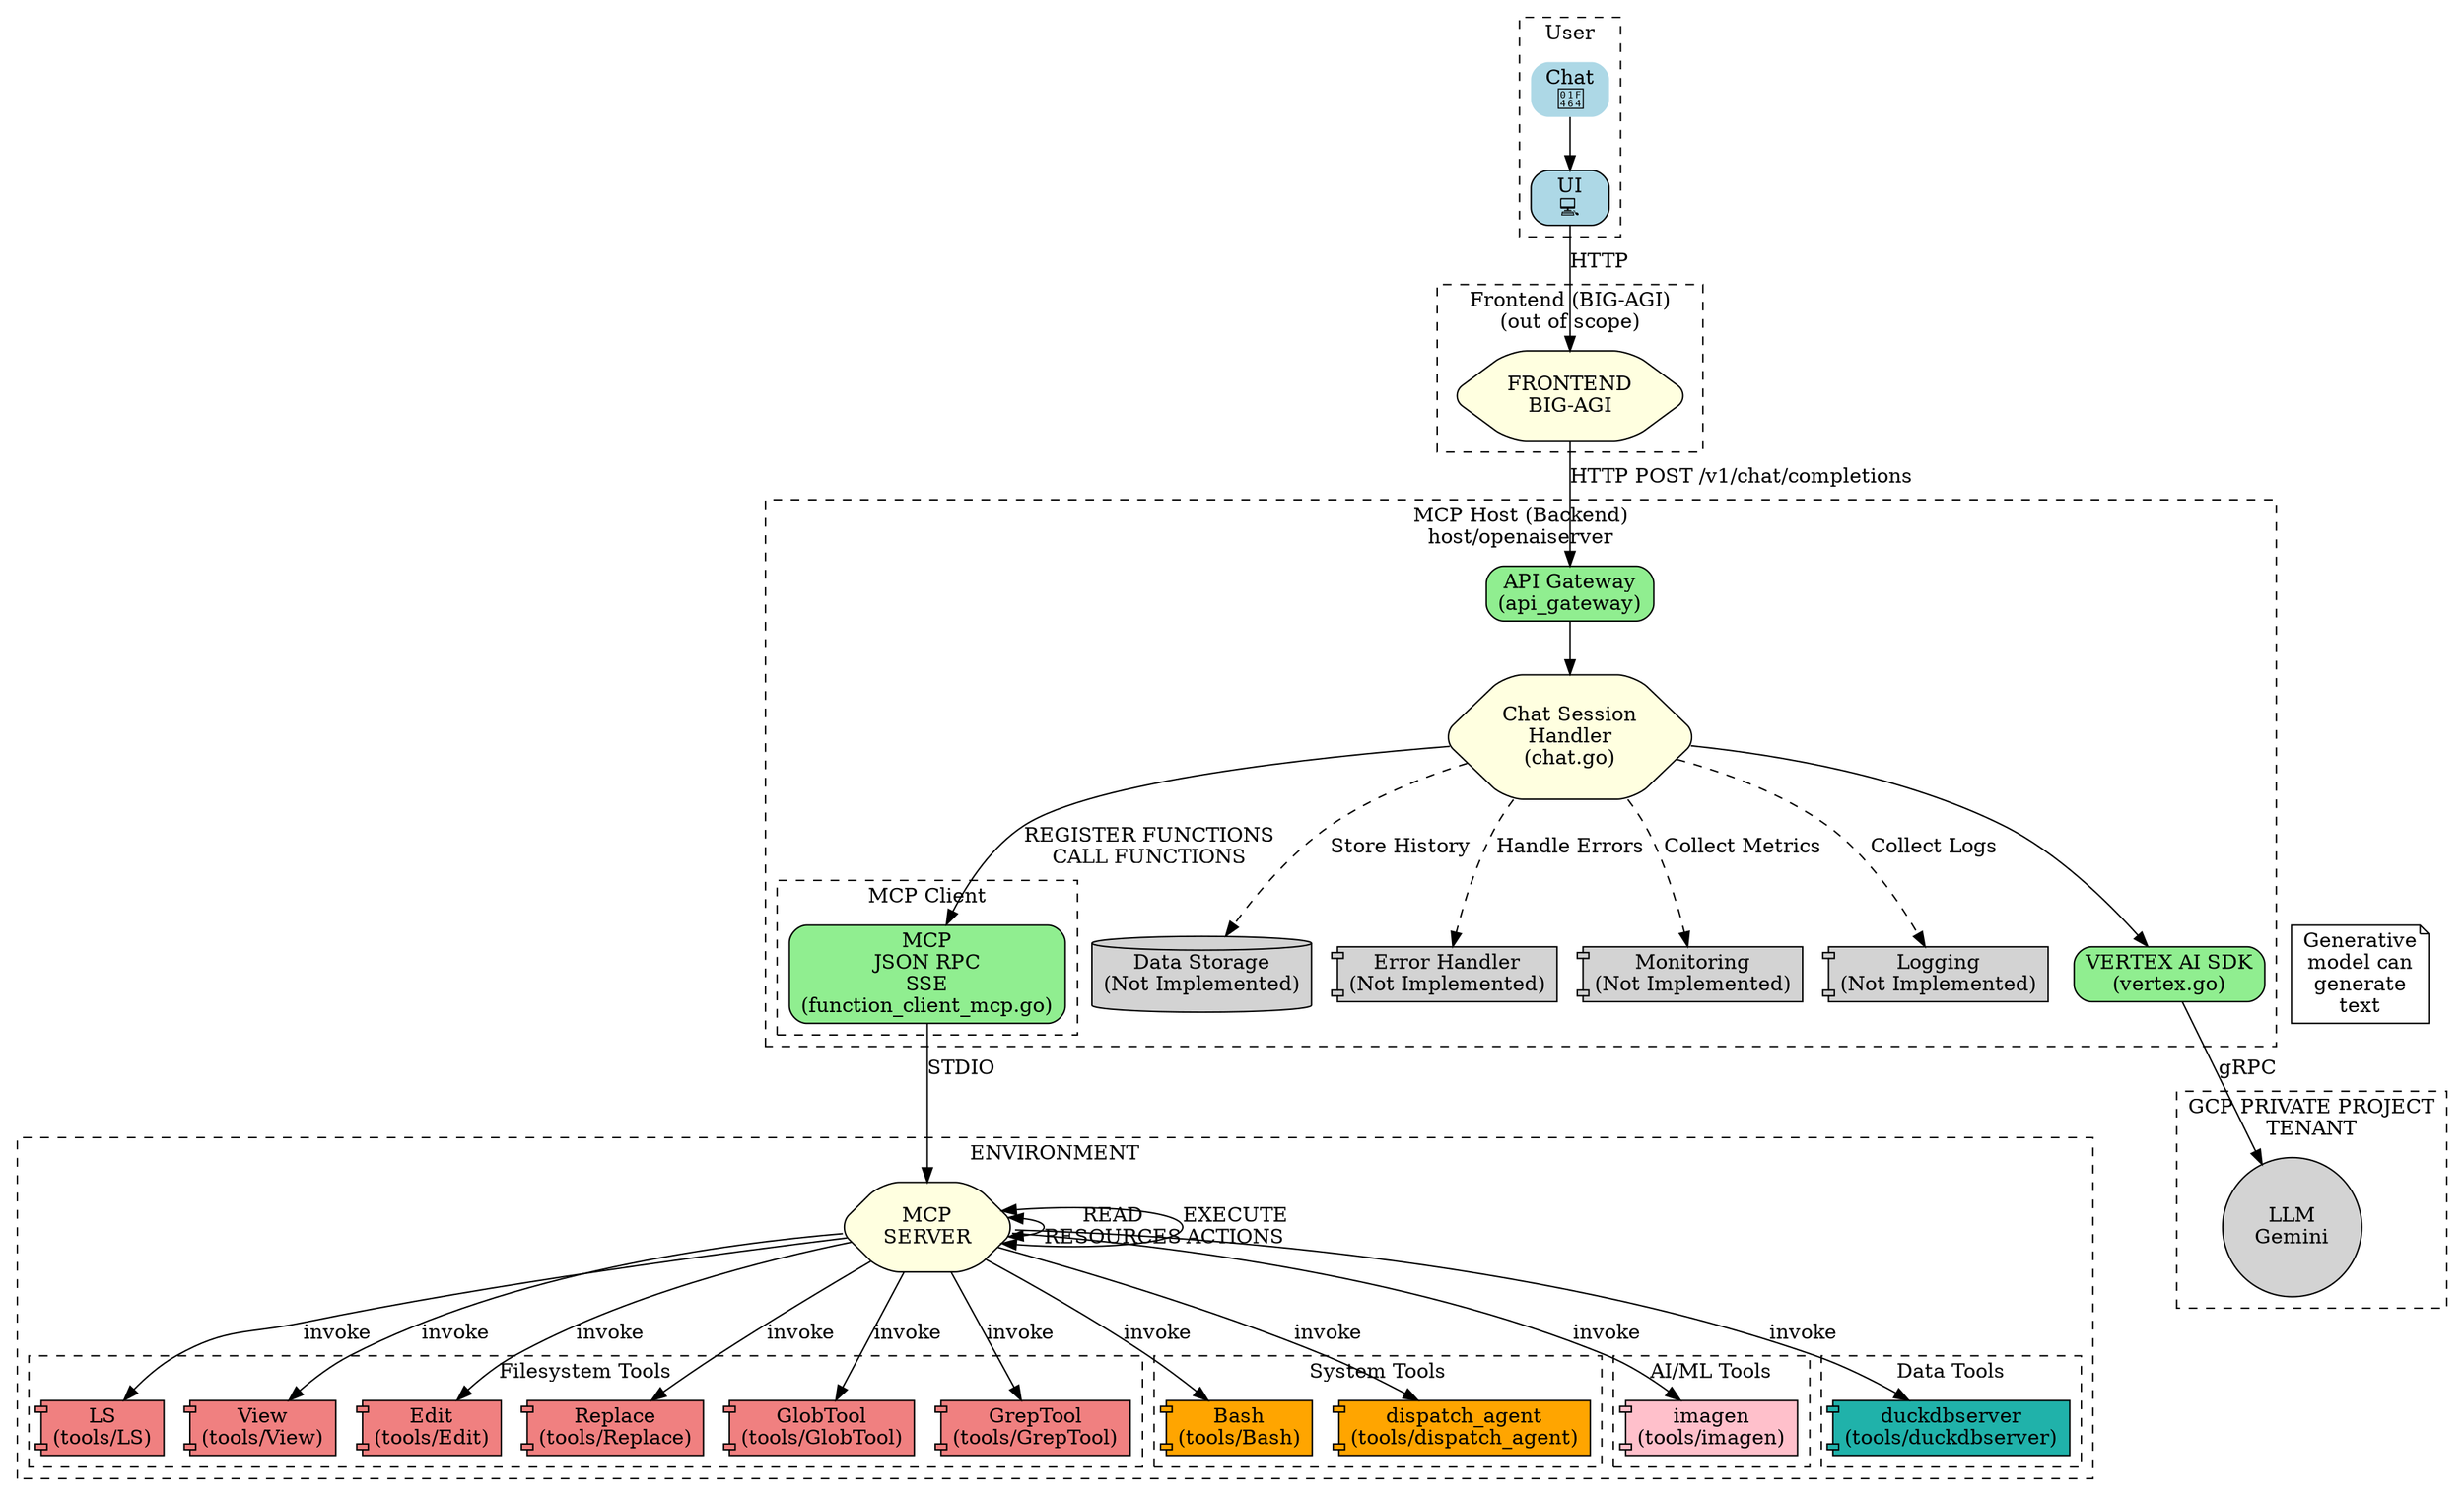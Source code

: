 digraph chat_architecture {
    rankdir=TB;
    node [shape=box, style="rounded,filled", fillcolor=lightblue];

    subgraph cluster_user {
        label = "User";
        style = "dashed";
        user [label="Chat\n👤", shape=plaintext];
        ui [label="UI\n💻", tooltip="Web/Mobile App"];
    }

   subgraph application {
       label = "Application";
       style = "dashed";
   }
    subgraph cluster_frontend {
        label = "Frontend (BIG-AGI)\n(out of scope)";
        style = "dashed";
        frontend [label="FRONTEND\nBIG-AGI", shape=hexagon, fillcolor=lightyellow, tooltip="Handles user input and displays responses"];
    }

    subgraph cluster_backend {
        label = "MCP Host (Backend)\nhost/openaiserver";
        style = "dashed";
        api_gateway [label="API Gateway\n(api_gateway)", shape=box, fillcolor=lightgreen, tooltip="Receives requests from frontend"];
        chat_handler [label="Chat Session\nHandler\n(chat.go)", shape=hexagon, fillcolor=lightyellow, tooltip="Manages chat sessions, history, and orchestrates interactions"];
        vertex_sdk [label="VERTEX AI SDK\n(vertex.go)", shape=box, fillcolor=lightgreen, tooltip="Connects to and interacts with the LLM"];
        db [label="Data Storage\n(Not Implemented)", shape=cylinder, fillcolor=lightgrey, tooltip="Stores chat history and other data"];
        error_handler [label="Error Handler\n(Not Implemented)", shape=component, fillcolor=lightgrey, tooltip="Handles errors and exceptions"];
        monitoring [label="Monitoring\n(Not Implemented)", shape=component, fillcolor=lightgrey, tooltip="Collects metrics and logs"];
        logging [label="Logging\n(Not Implemented)", shape=component, fillcolor=lightgrey, tooltip="Logs application events"];
    
   subgraph cluster_mcp {
        label = "MCP Client";
        style = "dashed";
        mcp_protocol [label="MCP\nJSON RPC\nSSE\n(function_client_mcp.go)", shape=box, fillcolor=lightgreen, tooltip="Communicates with the external environment"];
    }
   }
    subgraph cluster_gcp {
        label = "GCP PRIVATE PROJECT\nTENANT";
        style = "dashed";
        llm [label="LLM\nGemini", shape=circle, fillcolor=lightgrey, tooltip="Large Language Model"];
    }
    
    subgraph cluster_environment {
        label = "ENVIRONMENT";
        style = "dashed";
        mcp_server [label="MCP\nSERVER", shape=hexagon, fillcolor=lightyellow, tooltip="Executes actions and reads resources"];
        
        subgraph cluster_filesystem_tools {
            label = "Filesystem Tools";
            style = "dashed";
            ls_tool [label="LS\n(tools/LS)", shape=component, fillcolor=lightcoral, tooltip="List directories"];
            view_tool [label="View\n(tools/View)", shape=component, fillcolor=lightcoral, tooltip="Read files"];
            edit_tool [label="Edit\n(tools/Edit)", shape=component, fillcolor=lightcoral, tooltip="Edit files"];
            replace_tool [label="Replace\n(tools/Replace)", shape=component, fillcolor=lightcoral, tooltip="Replace file contents"];
            glob_tool [label="GlobTool\n(tools/GlobTool)", shape=component, fillcolor=lightcoral, tooltip="Find files by pattern"];
            grep_tool [label="GrepTool\n(tools/GrepTool)", shape=component, fillcolor=lightcoral, tooltip="Search file contents"];
        }
        
        subgraph cluster_system_tools {
            label = "System Tools";
            style = "dashed";
            bash_tool [label="Bash\n(tools/Bash)", shape=component, fillcolor=orange, tooltip="Execute shell commands"];
            dispatch_agent [label="dispatch_agent\n(tools/dispatch_agent)", shape=component, fillcolor=orange, tooltip="Create sub-agents"];
        }
        
        subgraph cluster_ai_tools {
            label = "AI/ML Tools";
            style = "dashed";
            imagen_tool [label="imagen\n(tools/imagen)", shape=component, fillcolor=pink, tooltip="Generate images with Google Imagen"];
        }
        
        subgraph cluster_data_tools {
            label = "Data Tools";
            style = "dashed";
            duckdb_tool [label="duckdbserver\n(tools/duckdbserver)", shape=component, fillcolor=lightseagreen, tooltip="SQL data processing"];
        }
    }

 

    user -> ui [label=""];
    ui -> frontend [label="HTTP"];
    frontend -> api_gateway [label="HTTP POST /v1/chat/completions"];
    api_gateway -> chat_handler [label=""];
    chat_handler -> vertex_sdk [label=""];
    vertex_sdk -> llm [label="gRPC"];
    chat_handler -> mcp_protocol [label="REGISTER FUNCTIONS\nCALL FUNCTIONS", tooltip="Registers and calls specific functions"];
    mcp_protocol -> mcp_server [label="STDIO"];
    mcp_server -> mcp_server [label="READ\nRESOURCES", dir=both, tooltip="Reads resources from the environment"];
    mcp_server -> mcp_server [label="EXECUTE\nACTIONS", dir=both, tooltip="Executes actions in the environment"];
    chat_handler -> db [label="Store History", style=dashed];
    chat_handler -> error_handler [label="Handle Errors", style=dashed];
    chat_handler -> monitoring [label="Collect Metrics", style=dashed];
    chat_handler -> logging [label="Collect Logs", style=dashed];
    
    mcp_server -> ls_tool [label="invoke"];
    mcp_server -> view_tool [label="invoke"];
    mcp_server -> edit_tool [label="invoke"];
    mcp_server -> replace_tool [label="invoke"];
    mcp_server -> glob_tool [label="invoke"];
    mcp_server -> grep_tool [label="invoke"];
    mcp_server -> bash_tool [label="invoke"];
    mcp_server -> dispatch_agent [label="invoke"];
    mcp_server -> imagen_tool [label="invoke"];
    mcp_server -> duckdb_tool [label="invoke"];
    
    note [label="Generative\nmodel can\ngenerate\ntext", shape=note, style="filled", fillcolor=white];
    note -> llm [style=invis];
}
